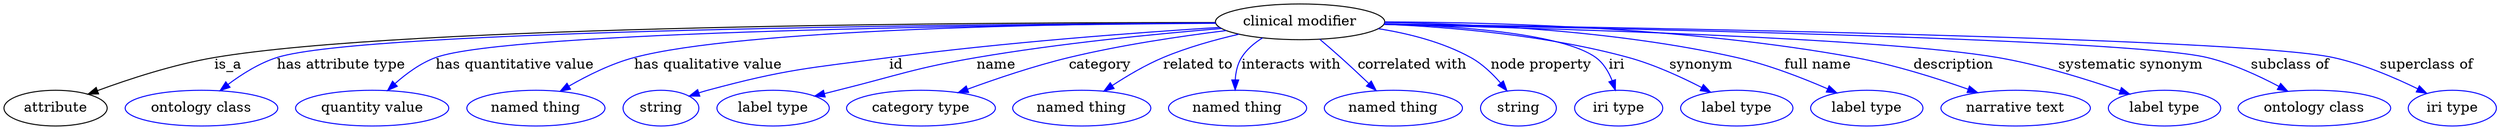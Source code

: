 digraph {
	graph [bb="0,0,2060.7,123"];
	node [label="\N"];
	"clinical modifier"	 [height=0.5,
		label="clinical modifier",
		pos="1071.3,105",
		width=1.9318];
	attribute	 [height=0.5,
		pos="40.296,18",
		width=1.1193];
	"clinical modifier" -> attribute	 [label=is_a,
		lp="200.3,61.5",
		pos="e,69.007,30.721 1001.6,104.65 821.66,103.34 344.7,97.241 189.3,69 150.51,61.95 108.14,46.661 78.534,34.651"];
	"has attribute type"	 [color=blue,
		height=0.5,
		label="ontology class",
		pos="160.3,18",
		width=1.7151];
	"clinical modifier" -> "has attribute type"	 [color=blue,
		label="has attribute type",
		lp="294.3,61.5",
		pos="e,182.15,34.896 1001.8,103.88 816.25,100.63 318.58,90.035 247.3,69 227.04,63.021 206.55,51.349 190.55,40.679",
		style=solid];
	"has quantitative value"	 [color=blue,
		height=0.5,
		label="quantity value",
		pos="301.3,18",
		width=1.6971];
	"clinical modifier" -> "has quantitative value"	 [color=blue,
		label="has quantitative value",
		lp="431.8,61.5",
		pos="e,319.18,35.343 1001.9,103.65 836.92,100.11 430.56,89.427 372.3,69 355.73,63.193 339.64,52.222 326.98,41.939",
		style=solid];
	"has qualitative value"	 [color=blue,
		height=0.5,
		label="named thing",
		pos="435.3,18",
		width=1.5346];
	"clinical modifier" -> "has qualitative value"	 [color=blue,
		label="has qualitative value",
		lp="586.3,61.5",
		pos="e,459.06,34.473 1001.6,104.02 876,101.66 616.81,93.838 530.3,69 508.23,62.666 485.51,50.698 467.82,39.947",
		style=solid];
	id	 [color=blue,
		height=0.5,
		label=string,
		pos="539.3,18",
		width=0.84854];
	"clinical modifier" -> id	 [color=blue,
		label=id,
		lp="740.8,61.5",
		pos="e,563.08,29.705 1004.4,99.851 936.41,94.144 828.15,83.755 735.3,69 665.31,57.877 646.66,58 579.3,36 577.04,35.262 574.73,34.436 \
572.43,33.555",
		style=solid];
	name	 [color=blue,
		height=0.5,
		label="label type",
		pos="633.3,18",
		width=1.2638];
	"clinical modifier" -> name	 [color=blue,
		label=name,
		lp="827.8,61.5",
		pos="e,668.12,29.723 1006.8,98.249 954.17,92.212 878.05,82.267 812.3,69 756.39,57.72 742.97,52.209 688.3,36 684.92,34.999 681.43,33.934 \
677.94,32.842",
		style=solid];
	category	 [color=blue,
		height=0.5,
		label="category type",
		pos="755.3,18",
		width=1.6249];
	"clinical modifier" -> category	 [color=blue,
		label=category,
		lp="916.8,61.5",
		pos="e,789.97,32.512 1012.2,95.417 977.31,89.168 932.42,80.114 893.3,69 861.35,59.924 826.25,46.911 799.45,36.301",
		style=solid];
	"related to"	 [color=blue,
		height=0.5,
		label="named thing",
		pos="887.3,18",
		width=1.5346];
	"clinical modifier" -> "related to"	 [color=blue,
		label="related to",
		lp="995.3,61.5",
		pos="e,910.56,34.368 1025.8,91.283 1007.8,85.273 987.24,77.62 969.3,69 952.15,60.764 934.1,49.811 919.31,40.167",
		style=solid];
	"interacts with"	 [color=blue,
		height=0.5,
		label="named thing",
		pos="1015.3,18",
		width=1.5346];
	"clinical modifier" -> "interacts with"	 [color=blue,
		label="interacts with",
		lp="1069.3,61.5",
		pos="e,1018.9,35.974 1048.6,87.637 1042.7,82.194 1036.7,75.811 1032.3,69 1027.7,61.944 1024.3,53.546 1021.7,45.622",
		style=solid];
	"correlated with"	 [color=blue,
		height=0.5,
		label="named thing",
		pos="1143.3,18",
		width=1.5346];
	"clinical modifier" -> "correlated with"	 [color=blue,
		label="correlated with",
		lp="1159.3,61.5",
		pos="e,1131.2,35.939 1089.3,87.529 1094.9,81.789 1101,75.27 1106.3,69 1112.8,61.255 1119.5,52.446 1125.3,44.354",
		style=solid];
	"node property"	 [color=blue,
		height=0.5,
		label=string,
		pos="1247.3,18",
		width=0.84854];
	"clinical modifier" -> "node property"	 [color=blue,
		label="node property",
		lp="1259.3,61.5",
		pos="e,1236.9,35.044 1132.7,96.439 1156.4,91.14 1182.9,82.626 1204.3,69 1214.6,62.424 1223.7,52.589 1230.9,43.305",
		style=solid];
	iri	 [color=blue,
		height=0.5,
		label="iri type",
		pos="1332.3,18",
		width=1.011];
	"clinical modifier" -> iri	 [color=blue,
		label=iri,
		lp="1322.8,61.5",
		pos="e,1326,35.945 1138.9,100.7 1197,95.886 1275.4,86.369 1301.3,69 1310,63.182 1316.6,54.023 1321.5,45.063",
		style=solid];
	synonym	 [color=blue,
		height=0.5,
		label="label type",
		pos="1432.3,18",
		width=1.2638];
	"clinical modifier" -> synonym	 [color=blue,
		label=synonym,
		lp="1395.8,61.5",
		pos="e,1408.1,33.445 1140,101.92 1193.7,98.009 1269.6,89.132 1333.3,69 1356.4,61.689 1380.7,49.294 1399.4,38.554",
		style=solid];
	"full name"	 [color=blue,
		height=0.5,
		label="label type",
		pos="1541.3,18",
		width=1.2638];
	"clinical modifier" -> "full name"	 [color=blue,
		label="full name",
		lp="1494.8,61.5",
		pos="e,1514.5,32.664 1139.1,100.63 1226.4,94.577 1373,82.8 1425.3,69 1453.2,61.639 1483,48.42 1505.4,37.285",
		style=solid];
	description	 [color=blue,
		height=0.5,
		label="narrative text",
		pos="1662.3,18",
		width=1.6068];
	"clinical modifier" -> description	 [color=blue,
		label=description,
		lp="1606.8,61.5",
		pos="e,1629.9,32.999 1140.2,101.87 1248.6,96.564 1453.9,84.8 1525.3,69 1558.2,61.724 1593.8,48.287 1620.5,37.032",
		style=solid];
	"systematic synonym"	 [color=blue,
		height=0.5,
		label="label type",
		pos="1783.3,18",
		width=1.2638];
	"clinical modifier" -> "systematic synonym"	 [color=blue,
		label="systematic synonym",
		lp="1749.3,61.5",
		pos="e,1753.3,31.594 1140.6,103.06 1270.8,99.013 1547.5,88.392 1641.3,69 1677,61.621 1715.8,47.203 1743.8,35.575",
		style=solid];
	"subclass of"	 [color=blue,
		height=0.5,
		label="ontology class",
		pos="1908.3,18",
		width=1.7151];
	"clinical modifier" -> "subclass of"	 [color=blue,
		label="subclass of",
		lp="1877.8,61.5",
		pos="e,1883.5,34.599 1140.6,103.3 1311.8,98.844 1745.9,86.021 1809.3,69 1832.4,62.798 1856.3,50.675 1874.8,39.804",
		style=solid];
	"superclass of"	 [color=blue,
		height=0.5,
		label="iri type",
		pos="2024.3,18",
		width=1.011];
	"clinical modifier" -> "superclass of"	 [color=blue,
		label="superclass of",
		lp="1988.8,61.5",
		pos="e,2000.8,31.95 1140.8,103.55 1328.8,99.417 1838.3,86.708 1912.3,69 1940.5,62.252 1970.2,48.34 1992,36.748",
		style=solid];
}
